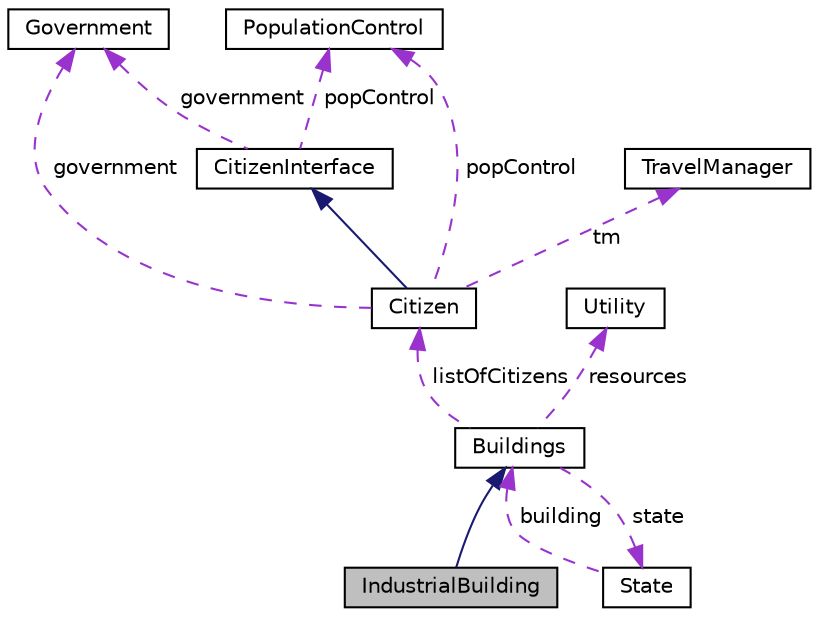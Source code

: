 digraph "IndustrialBuilding"
{
 // LATEX_PDF_SIZE
  edge [fontname="Helvetica",fontsize="10",labelfontname="Helvetica",labelfontsize="10"];
  node [fontname="Helvetica",fontsize="10",shape=record];
  Node1 [label="IndustrialBuilding",height=0.2,width=0.4,color="black", fillcolor="grey75", style="filled", fontcolor="black",tooltip="Represents an industrial building, inheriting from Buildings."];
  Node2 -> Node1 [dir="back",color="midnightblue",fontsize="10",style="solid"];
  Node2 [label="Buildings",height=0.2,width=0.4,color="black", fillcolor="white", style="filled",URL="$classBuildings.html",tooltip="Abstract base class representing a building with basic utilities and resource requirements."];
  Node3 -> Node2 [dir="back",color="darkorchid3",fontsize="10",style="dashed",label=" listOfCitizens" ];
  Node3 [label="Citizen",height=0.2,width=0.4,color="black", fillcolor="white", style="filled",URL="$classCitizen.html",tooltip="Represents a citizen in the government system."];
  Node4 -> Node3 [dir="back",color="midnightblue",fontsize="10",style="solid"];
  Node4 [label="CitizenInterface",height=0.2,width=0.4,color="black", fillcolor="white", style="filled",URL="$classCitizenInterface.html",tooltip="An abstract base class that defines the interface for Citizen components."];
  Node5 -> Node4 [dir="back",color="darkorchid3",fontsize="10",style="dashed",label=" government" ];
  Node5 [label="Government",height=0.2,width=0.4,color="black", fillcolor="white", style="filled",URL="$classGovernment.html",tooltip="Base class for government sectors implementing Observer pattern for citizen notifications."];
  Node6 -> Node4 [dir="back",color="darkorchid3",fontsize="10",style="dashed",label=" popControl" ];
  Node6 [label="PopulationControl",height=0.2,width=0.4,color="black", fillcolor="white", style="filled",URL="$classPopulationControl.html",tooltip="Class for managing population dynamics in a city."];
  Node5 -> Node3 [dir="back",color="darkorchid3",fontsize="10",style="dashed",label=" government" ];
  Node7 -> Node3 [dir="back",color="darkorchid3",fontsize="10",style="dashed",label=" tm" ];
  Node7 [label="TravelManager",height=0.2,width=0.4,color="black", fillcolor="white", style="filled",URL="$classTravelManager.html",tooltip=" "];
  Node6 -> Node3 [dir="back",color="darkorchid3",fontsize="10",style="dashed",label=" popControl" ];
  Node8 -> Node2 [dir="back",color="darkorchid3",fontsize="10",style="dashed",label=" resources" ];
  Node8 [label="Utility",height=0.2,width=0.4,color="black", fillcolor="white", style="filled",URL="$classUtility.html",tooltip=" "];
  Node9 -> Node2 [dir="back",color="darkorchid3",fontsize="10",style="dashed",label=" state" ];
  Node9 [label="State",height=0.2,width=0.4,color="black", fillcolor="white", style="filled",URL="$classState.html",tooltip="Abstract class representing the state of a building."];
  Node2 -> Node9 [dir="back",color="darkorchid3",fontsize="10",style="dashed",label=" building" ];
}
